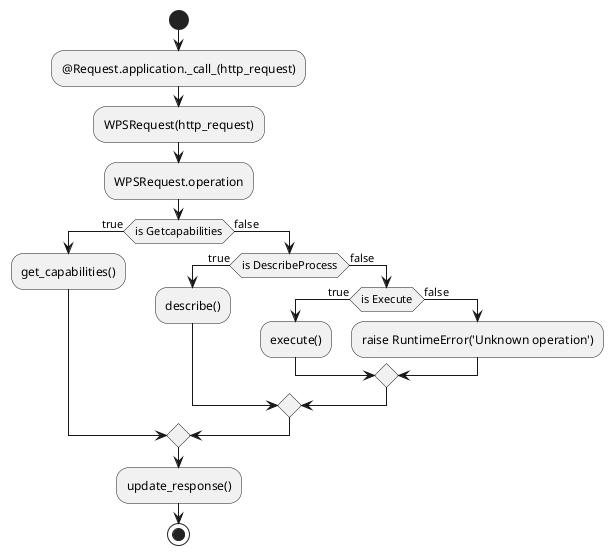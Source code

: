@startuml
start
:@Request.application._call_(http_request);
:WPSRequest(http_request);
:WPSRequest.operation;
if (is Getcapabilities) then (true)
 :get_capabilities();
else (false)
  if (is DescribeProcess) then (true)
   :describe();
  else (false)
    if (is Execute) then (true)
     :execute();
    else (false)
       :raise RuntimeError('Unknown operation');
    endif
  endif
endif
:update_response();
stop
@enduml